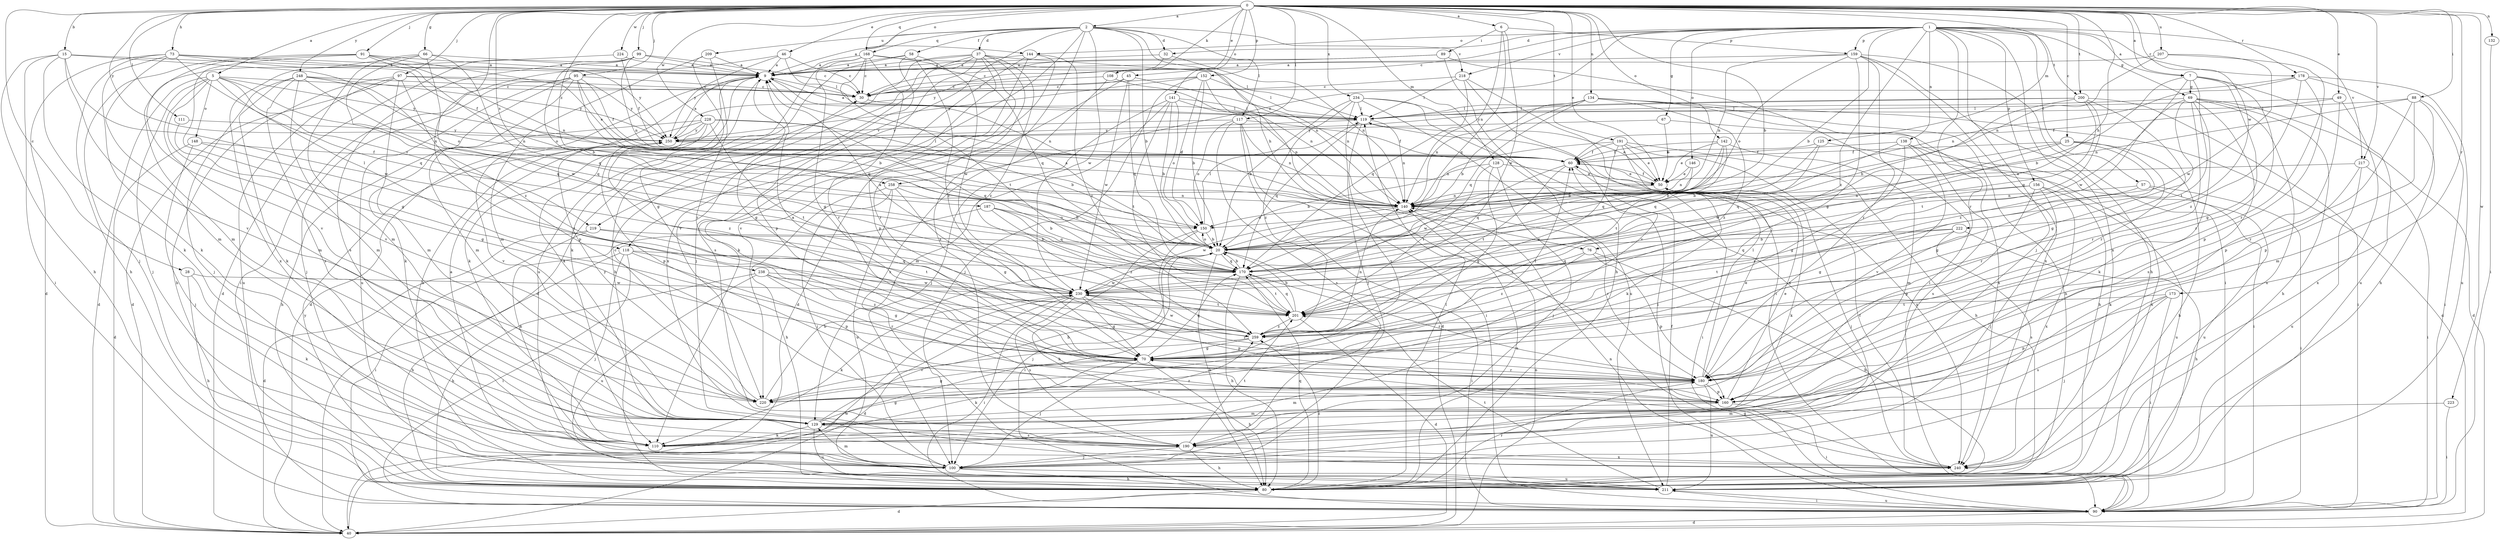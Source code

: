 strict digraph  {
0;
1;
2;
5;
6;
7;
9;
15;
20;
25;
28;
30;
32;
37;
40;
45;
46;
49;
50;
57;
58;
60;
66;
67;
69;
70;
73;
76;
80;
88;
89;
90;
91;
95;
97;
99;
100;
108;
110;
111;
117;
118;
119;
125;
128;
129;
132;
134;
138;
140;
141;
142;
144;
146;
148;
150;
152;
156;
159;
160;
168;
170;
173;
178;
180;
187;
190;
191;
200;
201;
207;
209;
211;
217;
218;
219;
220;
222;
223;
224;
228;
230;
234;
238;
240;
248;
250;
258;
259;
0 -> 2  [label=a];
0 -> 5  [label=a];
0 -> 6  [label=a];
0 -> 7  [label=a];
0 -> 15  [label=b];
0 -> 20  [label=b];
0 -> 25  [label=c];
0 -> 28  [label=c];
0 -> 45  [label=e];
0 -> 46  [label=e];
0 -> 49  [label=e];
0 -> 50  [label=e];
0 -> 66  [label=g];
0 -> 73  [label=h];
0 -> 76  [label=h];
0 -> 88  [label=i];
0 -> 91  [label=j];
0 -> 95  [label=j];
0 -> 97  [label=j];
0 -> 99  [label=j];
0 -> 108  [label=k];
0 -> 111  [label=l];
0 -> 117  [label=l];
0 -> 125  [label=m];
0 -> 128  [label=m];
0 -> 132  [label=n];
0 -> 134  [label=n];
0 -> 141  [label=o];
0 -> 142  [label=o];
0 -> 144  [label=o];
0 -> 152  [label=p];
0 -> 168  [label=q];
0 -> 173  [label=r];
0 -> 178  [label=r];
0 -> 187  [label=s];
0 -> 191  [label=t];
0 -> 200  [label=t];
0 -> 207  [label=u];
0 -> 217  [label=v];
0 -> 222  [label=w];
0 -> 223  [label=w];
0 -> 224  [label=w];
0 -> 228  [label=w];
0 -> 234  [label=x];
0 -> 238  [label=x];
0 -> 248  [label=y];
0 -> 250  [label=y];
0 -> 258  [label=z];
1 -> 7  [label=a];
1 -> 20  [label=b];
1 -> 30  [label=c];
1 -> 32  [label=d];
1 -> 57  [label=f];
1 -> 67  [label=g];
1 -> 69  [label=g];
1 -> 100  [label=j];
1 -> 138  [label=n];
1 -> 144  [label=o];
1 -> 146  [label=o];
1 -> 156  [label=p];
1 -> 159  [label=p];
1 -> 178  [label=r];
1 -> 180  [label=r];
1 -> 200  [label=t];
1 -> 217  [label=v];
1 -> 218  [label=v];
1 -> 240  [label=x];
1 -> 258  [label=z];
1 -> 259  [label=z];
2 -> 9  [label=a];
2 -> 20  [label=b];
2 -> 32  [label=d];
2 -> 37  [label=d];
2 -> 58  [label=f];
2 -> 76  [label=h];
2 -> 117  [label=l];
2 -> 118  [label=l];
2 -> 168  [label=q];
2 -> 190  [label=s];
2 -> 209  [label=u];
2 -> 218  [label=v];
2 -> 219  [label=v];
2 -> 230  [label=w];
5 -> 30  [label=c];
5 -> 40  [label=d];
5 -> 100  [label=j];
5 -> 118  [label=l];
5 -> 129  [label=m];
5 -> 148  [label=o];
5 -> 170  [label=q];
5 -> 219  [label=v];
5 -> 220  [label=v];
5 -> 250  [label=y];
6 -> 89  [label=i];
6 -> 140  [label=n];
6 -> 159  [label=p];
6 -> 170  [label=q];
6 -> 230  [label=w];
7 -> 20  [label=b];
7 -> 69  [label=g];
7 -> 70  [label=g];
7 -> 180  [label=r];
7 -> 201  [label=t];
7 -> 211  [label=u];
7 -> 230  [label=w];
9 -> 30  [label=c];
9 -> 40  [label=d];
9 -> 70  [label=g];
9 -> 80  [label=h];
9 -> 110  [label=k];
9 -> 140  [label=n];
15 -> 9  [label=a];
15 -> 80  [label=h];
15 -> 90  [label=i];
15 -> 110  [label=k];
15 -> 150  [label=o];
15 -> 220  [label=v];
15 -> 230  [label=w];
20 -> 9  [label=a];
20 -> 80  [label=h];
20 -> 90  [label=i];
20 -> 100  [label=j];
20 -> 150  [label=o];
20 -> 170  [label=q];
25 -> 60  [label=f];
25 -> 70  [label=g];
25 -> 80  [label=h];
25 -> 170  [label=q];
25 -> 180  [label=r];
25 -> 230  [label=w];
28 -> 80  [label=h];
28 -> 110  [label=k];
28 -> 230  [label=w];
30 -> 119  [label=l];
32 -> 9  [label=a];
32 -> 140  [label=n];
32 -> 250  [label=y];
37 -> 9  [label=a];
37 -> 40  [label=d];
37 -> 80  [label=h];
37 -> 140  [label=n];
37 -> 160  [label=p];
37 -> 180  [label=r];
37 -> 190  [label=s];
37 -> 220  [label=v];
37 -> 240  [label=x];
37 -> 259  [label=z];
40 -> 140  [label=n];
40 -> 230  [label=w];
45 -> 30  [label=c];
45 -> 40  [label=d];
45 -> 140  [label=n];
45 -> 170  [label=q];
45 -> 230  [label=w];
46 -> 9  [label=a];
46 -> 30  [label=c];
46 -> 90  [label=i];
46 -> 119  [label=l];
46 -> 250  [label=y];
49 -> 60  [label=f];
49 -> 119  [label=l];
49 -> 160  [label=p];
49 -> 240  [label=x];
50 -> 60  [label=f];
50 -> 100  [label=j];
50 -> 110  [label=k];
50 -> 140  [label=n];
57 -> 70  [label=g];
57 -> 90  [label=i];
57 -> 140  [label=n];
57 -> 211  [label=u];
58 -> 9  [label=a];
58 -> 110  [label=k];
58 -> 160  [label=p];
58 -> 230  [label=w];
58 -> 259  [label=z];
60 -> 50  [label=e];
60 -> 90  [label=i];
60 -> 201  [label=t];
60 -> 230  [label=w];
66 -> 9  [label=a];
66 -> 129  [label=m];
66 -> 170  [label=q];
66 -> 230  [label=w];
66 -> 240  [label=x];
66 -> 259  [label=z];
67 -> 50  [label=e];
67 -> 80  [label=h];
67 -> 250  [label=y];
69 -> 40  [label=d];
69 -> 70  [label=g];
69 -> 80  [label=h];
69 -> 110  [label=k];
69 -> 119  [label=l];
69 -> 180  [label=r];
69 -> 190  [label=s];
69 -> 240  [label=x];
69 -> 259  [label=z];
70 -> 9  [label=a];
70 -> 60  [label=f];
70 -> 80  [label=h];
70 -> 100  [label=j];
70 -> 110  [label=k];
70 -> 170  [label=q];
70 -> 180  [label=r];
73 -> 9  [label=a];
73 -> 40  [label=d];
73 -> 60  [label=f];
73 -> 80  [label=h];
73 -> 110  [label=k];
73 -> 129  [label=m];
73 -> 170  [label=q];
73 -> 250  [label=y];
76 -> 80  [label=h];
76 -> 160  [label=p];
76 -> 170  [label=q];
76 -> 259  [label=z];
80 -> 40  [label=d];
80 -> 119  [label=l];
80 -> 140  [label=n];
80 -> 170  [label=q];
80 -> 180  [label=r];
80 -> 250  [label=y];
80 -> 259  [label=z];
88 -> 90  [label=i];
88 -> 119  [label=l];
88 -> 129  [label=m];
88 -> 140  [label=n];
88 -> 160  [label=p];
88 -> 180  [label=r];
89 -> 9  [label=a];
89 -> 30  [label=c];
89 -> 80  [label=h];
89 -> 90  [label=i];
90 -> 40  [label=d];
90 -> 140  [label=n];
90 -> 211  [label=u];
91 -> 9  [label=a];
91 -> 50  [label=e];
91 -> 70  [label=g];
91 -> 100  [label=j];
91 -> 140  [label=n];
91 -> 150  [label=o];
91 -> 220  [label=v];
95 -> 20  [label=b];
95 -> 30  [label=c];
95 -> 60  [label=f];
95 -> 100  [label=j];
95 -> 110  [label=k];
95 -> 129  [label=m];
95 -> 170  [label=q];
95 -> 211  [label=u];
97 -> 30  [label=c];
97 -> 40  [label=d];
97 -> 80  [label=h];
97 -> 129  [label=m];
97 -> 160  [label=p];
97 -> 211  [label=u];
97 -> 250  [label=y];
99 -> 9  [label=a];
99 -> 20  [label=b];
99 -> 30  [label=c];
99 -> 40  [label=d];
99 -> 140  [label=n];
99 -> 190  [label=s];
100 -> 9  [label=a];
100 -> 80  [label=h];
100 -> 129  [label=m];
100 -> 211  [label=u];
108 -> 30  [label=c];
108 -> 140  [label=n];
108 -> 240  [label=x];
110 -> 70  [label=g];
111 -> 70  [label=g];
111 -> 250  [label=y];
117 -> 40  [label=d];
117 -> 60  [label=f];
117 -> 90  [label=i];
117 -> 140  [label=n];
117 -> 150  [label=o];
117 -> 190  [label=s];
117 -> 250  [label=y];
118 -> 80  [label=h];
118 -> 90  [label=i];
118 -> 100  [label=j];
118 -> 160  [label=p];
118 -> 170  [label=q];
118 -> 201  [label=t];
119 -> 9  [label=a];
119 -> 50  [label=e];
119 -> 140  [label=n];
119 -> 170  [label=q];
119 -> 220  [label=v];
119 -> 250  [label=y];
125 -> 20  [label=b];
125 -> 60  [label=f];
125 -> 170  [label=q];
125 -> 240  [label=x];
128 -> 20  [label=b];
128 -> 50  [label=e];
128 -> 70  [label=g];
128 -> 100  [label=j];
128 -> 201  [label=t];
129 -> 20  [label=b];
129 -> 110  [label=k];
129 -> 190  [label=s];
129 -> 211  [label=u];
129 -> 259  [label=z];
132 -> 90  [label=i];
134 -> 20  [label=b];
134 -> 40  [label=d];
134 -> 80  [label=h];
134 -> 119  [label=l];
134 -> 140  [label=n];
134 -> 170  [label=q];
134 -> 240  [label=x];
134 -> 259  [label=z];
138 -> 20  [label=b];
138 -> 60  [label=f];
138 -> 70  [label=g];
138 -> 90  [label=i];
138 -> 190  [label=s];
138 -> 220  [label=v];
140 -> 150  [label=o];
140 -> 180  [label=r];
140 -> 230  [label=w];
141 -> 20  [label=b];
141 -> 100  [label=j];
141 -> 119  [label=l];
141 -> 129  [label=m];
141 -> 140  [label=n];
141 -> 150  [label=o];
141 -> 201  [label=t];
142 -> 20  [label=b];
142 -> 50  [label=e];
142 -> 60  [label=f];
142 -> 129  [label=m];
142 -> 170  [label=q];
142 -> 201  [label=t];
144 -> 9  [label=a];
144 -> 100  [label=j];
144 -> 110  [label=k];
144 -> 220  [label=v];
144 -> 259  [label=z];
146 -> 50  [label=e];
146 -> 140  [label=n];
146 -> 170  [label=q];
148 -> 40  [label=d];
148 -> 60  [label=f];
148 -> 100  [label=j];
148 -> 201  [label=t];
150 -> 20  [label=b];
150 -> 80  [label=h];
150 -> 90  [label=i];
150 -> 119  [label=l];
152 -> 20  [label=b];
152 -> 30  [label=c];
152 -> 100  [label=j];
152 -> 119  [label=l];
152 -> 150  [label=o];
152 -> 240  [label=x];
152 -> 250  [label=y];
156 -> 100  [label=j];
156 -> 140  [label=n];
156 -> 160  [label=p];
156 -> 211  [label=u];
156 -> 240  [label=x];
156 -> 259  [label=z];
159 -> 9  [label=a];
159 -> 70  [label=g];
159 -> 80  [label=h];
159 -> 90  [label=i];
159 -> 140  [label=n];
159 -> 150  [label=o];
159 -> 180  [label=r];
159 -> 240  [label=x];
160 -> 50  [label=e];
160 -> 90  [label=i];
160 -> 129  [label=m];
168 -> 9  [label=a];
168 -> 30  [label=c];
168 -> 70  [label=g];
168 -> 119  [label=l];
168 -> 170  [label=q];
168 -> 180  [label=r];
168 -> 201  [label=t];
168 -> 211  [label=u];
170 -> 20  [label=b];
170 -> 80  [label=h];
170 -> 180  [label=r];
170 -> 201  [label=t];
170 -> 230  [label=w];
173 -> 90  [label=i];
173 -> 100  [label=j];
173 -> 160  [label=p];
173 -> 190  [label=s];
173 -> 201  [label=t];
178 -> 30  [label=c];
178 -> 80  [label=h];
178 -> 140  [label=n];
178 -> 160  [label=p];
178 -> 211  [label=u];
178 -> 259  [label=z];
180 -> 50  [label=e];
180 -> 119  [label=l];
180 -> 129  [label=m];
180 -> 160  [label=p];
180 -> 211  [label=u];
180 -> 220  [label=v];
187 -> 20  [label=b];
187 -> 110  [label=k];
187 -> 150  [label=o];
187 -> 170  [label=q];
187 -> 259  [label=z];
190 -> 9  [label=a];
190 -> 80  [label=h];
190 -> 100  [label=j];
190 -> 201  [label=t];
190 -> 240  [label=x];
191 -> 50  [label=e];
191 -> 60  [label=f];
191 -> 80  [label=h];
191 -> 110  [label=k];
191 -> 140  [label=n];
191 -> 240  [label=x];
191 -> 259  [label=z];
200 -> 20  [label=b];
200 -> 90  [label=i];
200 -> 119  [label=l];
200 -> 170  [label=q];
200 -> 180  [label=r];
200 -> 201  [label=t];
200 -> 250  [label=y];
201 -> 20  [label=b];
201 -> 40  [label=d];
201 -> 170  [label=q];
201 -> 259  [label=z];
207 -> 9  [label=a];
207 -> 140  [label=n];
207 -> 180  [label=r];
207 -> 230  [label=w];
209 -> 9  [label=a];
209 -> 70  [label=g];
209 -> 129  [label=m];
209 -> 180  [label=r];
211 -> 60  [label=f];
211 -> 90  [label=i];
211 -> 201  [label=t];
217 -> 50  [label=e];
217 -> 90  [label=i];
217 -> 110  [label=k];
217 -> 211  [label=u];
218 -> 30  [label=c];
218 -> 90  [label=i];
218 -> 119  [label=l];
218 -> 170  [label=q];
218 -> 220  [label=v];
219 -> 20  [label=b];
219 -> 40  [label=d];
219 -> 90  [label=i];
219 -> 201  [label=t];
220 -> 20  [label=b];
220 -> 30  [label=c];
220 -> 70  [label=g];
220 -> 250  [label=y];
222 -> 20  [label=b];
222 -> 80  [label=h];
222 -> 170  [label=q];
222 -> 190  [label=s];
222 -> 201  [label=t];
223 -> 90  [label=i];
223 -> 129  [label=m];
224 -> 9  [label=a];
224 -> 60  [label=f];
224 -> 129  [label=m];
228 -> 20  [label=b];
228 -> 80  [label=h];
228 -> 160  [label=p];
228 -> 170  [label=q];
228 -> 201  [label=t];
228 -> 220  [label=v];
228 -> 250  [label=y];
228 -> 259  [label=z];
230 -> 9  [label=a];
230 -> 40  [label=d];
230 -> 70  [label=g];
230 -> 90  [label=i];
230 -> 110  [label=k];
230 -> 160  [label=p];
230 -> 180  [label=r];
230 -> 190  [label=s];
230 -> 201  [label=t];
234 -> 20  [label=b];
234 -> 90  [label=i];
234 -> 100  [label=j];
234 -> 119  [label=l];
234 -> 211  [label=u];
234 -> 240  [label=x];
234 -> 259  [label=z];
238 -> 70  [label=g];
238 -> 80  [label=h];
238 -> 180  [label=r];
238 -> 211  [label=u];
238 -> 230  [label=w];
238 -> 259  [label=z];
240 -> 60  [label=f];
240 -> 70  [label=g];
248 -> 30  [label=c];
248 -> 100  [label=j];
248 -> 110  [label=k];
248 -> 129  [label=m];
248 -> 140  [label=n];
248 -> 170  [label=q];
248 -> 190  [label=s];
248 -> 250  [label=y];
250 -> 9  [label=a];
250 -> 60  [label=f];
258 -> 20  [label=b];
258 -> 70  [label=g];
258 -> 80  [label=h];
258 -> 100  [label=j];
258 -> 140  [label=n];
258 -> 211  [label=u];
259 -> 70  [label=g];
259 -> 140  [label=n];
259 -> 220  [label=v];
259 -> 230  [label=w];
}
